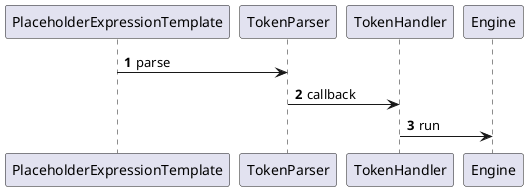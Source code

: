 @startuml
'https://plantuml.com/sequence-diagram

autonumber

PlaceholderExpressionTemplate -> TokenParser: parse
TokenParser -> TokenHandler: callback
TokenHandler -> Engine: run
@enduml